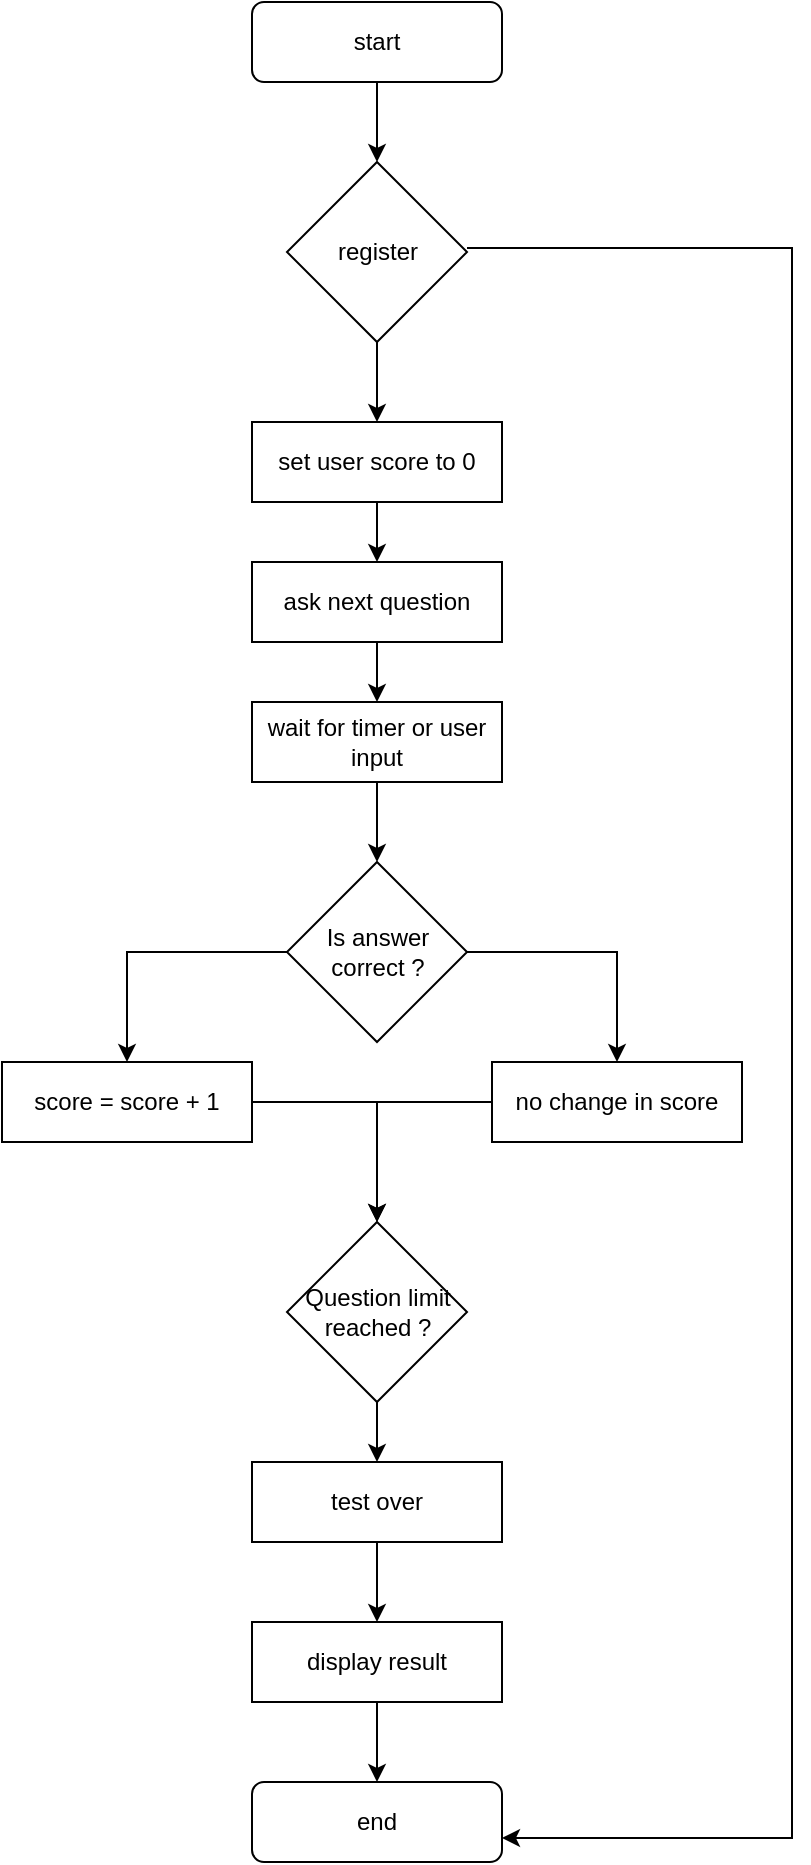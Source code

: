 <mxfile version="23.1.6" type="github">
  <diagram name="Page-1" id="L1qLL6f-FjG3s0UHHl-l">
    <mxGraphModel dx="1176" dy="474" grid="1" gridSize="10" guides="1" tooltips="1" connect="1" arrows="1" fold="1" page="1" pageScale="1" pageWidth="850" pageHeight="1100" math="0" shadow="0">
      <root>
        <mxCell id="0" />
        <mxCell id="1" parent="0" />
        <mxCell id="DjLfRaHo2GxReYmV7saF-5" value="" style="edgeStyle=orthogonalEdgeStyle;rounded=0;orthogonalLoop=1;jettySize=auto;html=1;" edge="1" parent="1" source="DjLfRaHo2GxReYmV7saF-1" target="DjLfRaHo2GxReYmV7saF-4">
          <mxGeometry relative="1" as="geometry" />
        </mxCell>
        <mxCell id="DjLfRaHo2GxReYmV7saF-1" value="start" style="rounded=1;whiteSpace=wrap;html=1;" vertex="1" parent="1">
          <mxGeometry x="360" y="30" width="125" height="40" as="geometry" />
        </mxCell>
        <mxCell id="DjLfRaHo2GxReYmV7saF-11" value="" style="edgeStyle=orthogonalEdgeStyle;rounded=0;orthogonalLoop=1;jettySize=auto;html=1;" edge="1" parent="1" source="DjLfRaHo2GxReYmV7saF-3" target="DjLfRaHo2GxReYmV7saF-8">
          <mxGeometry relative="1" as="geometry" />
        </mxCell>
        <mxCell id="DjLfRaHo2GxReYmV7saF-3" value="set user score to 0" style="rounded=0;whiteSpace=wrap;html=1;" vertex="1" parent="1">
          <mxGeometry x="360" y="240" width="125" height="40" as="geometry" />
        </mxCell>
        <mxCell id="DjLfRaHo2GxReYmV7saF-6" value="" style="edgeStyle=orthogonalEdgeStyle;rounded=0;orthogonalLoop=1;jettySize=auto;html=1;" edge="1" parent="1" source="DjLfRaHo2GxReYmV7saF-4" target="DjLfRaHo2GxReYmV7saF-3">
          <mxGeometry relative="1" as="geometry" />
        </mxCell>
        <mxCell id="DjLfRaHo2GxReYmV7saF-34" style="edgeStyle=orthogonalEdgeStyle;rounded=0;orthogonalLoop=1;jettySize=auto;html=1;entryX=1;entryY=0.75;entryDx=0;entryDy=0;" edge="1" parent="1">
          <mxGeometry relative="1" as="geometry">
            <mxPoint x="467.5" y="153" as="sourcePoint" />
            <mxPoint x="485" y="948" as="targetPoint" />
            <Array as="points">
              <mxPoint x="630" y="153" />
              <mxPoint x="630" y="948" />
            </Array>
          </mxGeometry>
        </mxCell>
        <mxCell id="DjLfRaHo2GxReYmV7saF-4" value="register" style="rhombus;whiteSpace=wrap;html=1;" vertex="1" parent="1">
          <mxGeometry x="377.5" y="110" width="90" height="90" as="geometry" />
        </mxCell>
        <mxCell id="DjLfRaHo2GxReYmV7saF-15" value="" style="edgeStyle=orthogonalEdgeStyle;rounded=0;orthogonalLoop=1;jettySize=auto;html=1;" edge="1" parent="1" source="DjLfRaHo2GxReYmV7saF-7" target="DjLfRaHo2GxReYmV7saF-14">
          <mxGeometry relative="1" as="geometry" />
        </mxCell>
        <mxCell id="DjLfRaHo2GxReYmV7saF-7" value="wait for timer or user input" style="rounded=0;whiteSpace=wrap;html=1;" vertex="1" parent="1">
          <mxGeometry x="360" y="380" width="125" height="40" as="geometry" />
        </mxCell>
        <mxCell id="DjLfRaHo2GxReYmV7saF-13" value="" style="edgeStyle=orthogonalEdgeStyle;rounded=0;orthogonalLoop=1;jettySize=auto;html=1;" edge="1" parent="1" source="DjLfRaHo2GxReYmV7saF-8" target="DjLfRaHo2GxReYmV7saF-7">
          <mxGeometry relative="1" as="geometry" />
        </mxCell>
        <mxCell id="DjLfRaHo2GxReYmV7saF-8" value="ask next question" style="rounded=0;whiteSpace=wrap;html=1;" vertex="1" parent="1">
          <mxGeometry x="360" y="310" width="125" height="40" as="geometry" />
        </mxCell>
        <mxCell id="DjLfRaHo2GxReYmV7saF-23" style="edgeStyle=orthogonalEdgeStyle;rounded=0;orthogonalLoop=1;jettySize=auto;html=1;entryX=0.5;entryY=0;entryDx=0;entryDy=0;" edge="1" parent="1" source="DjLfRaHo2GxReYmV7saF-14" target="DjLfRaHo2GxReYmV7saF-17">
          <mxGeometry relative="1" as="geometry" />
        </mxCell>
        <mxCell id="DjLfRaHo2GxReYmV7saF-24" style="edgeStyle=orthogonalEdgeStyle;rounded=0;orthogonalLoop=1;jettySize=auto;html=1;entryX=0.5;entryY=0;entryDx=0;entryDy=0;" edge="1" parent="1" source="DjLfRaHo2GxReYmV7saF-14" target="DjLfRaHo2GxReYmV7saF-16">
          <mxGeometry relative="1" as="geometry" />
        </mxCell>
        <mxCell id="DjLfRaHo2GxReYmV7saF-14" value="Is answer&lt;br&gt;correct ?" style="rhombus;whiteSpace=wrap;html=1;" vertex="1" parent="1">
          <mxGeometry x="377.5" y="460" width="90" height="90" as="geometry" />
        </mxCell>
        <mxCell id="DjLfRaHo2GxReYmV7saF-28" style="edgeStyle=orthogonalEdgeStyle;rounded=0;orthogonalLoop=1;jettySize=auto;html=1;entryX=0.5;entryY=0;entryDx=0;entryDy=0;" edge="1" parent="1" source="DjLfRaHo2GxReYmV7saF-16" target="DjLfRaHo2GxReYmV7saF-18">
          <mxGeometry relative="1" as="geometry" />
        </mxCell>
        <mxCell id="DjLfRaHo2GxReYmV7saF-16" value="no change in score" style="rounded=0;whiteSpace=wrap;html=1;" vertex="1" parent="1">
          <mxGeometry x="480" y="560" width="125" height="40" as="geometry" />
        </mxCell>
        <mxCell id="DjLfRaHo2GxReYmV7saF-26" style="edgeStyle=orthogonalEdgeStyle;rounded=0;orthogonalLoop=1;jettySize=auto;html=1;entryX=0.5;entryY=0;entryDx=0;entryDy=0;" edge="1" parent="1" source="DjLfRaHo2GxReYmV7saF-17" target="DjLfRaHo2GxReYmV7saF-18">
          <mxGeometry relative="1" as="geometry" />
        </mxCell>
        <mxCell id="DjLfRaHo2GxReYmV7saF-17" value="score = score + 1" style="rounded=0;whiteSpace=wrap;html=1;" vertex="1" parent="1">
          <mxGeometry x="235" y="560" width="125" height="40" as="geometry" />
        </mxCell>
        <mxCell id="DjLfRaHo2GxReYmV7saF-30" style="edgeStyle=orthogonalEdgeStyle;rounded=0;orthogonalLoop=1;jettySize=auto;html=1;entryX=0.5;entryY=0;entryDx=0;entryDy=0;" edge="1" parent="1" source="DjLfRaHo2GxReYmV7saF-18" target="DjLfRaHo2GxReYmV7saF-19">
          <mxGeometry relative="1" as="geometry" />
        </mxCell>
        <mxCell id="DjLfRaHo2GxReYmV7saF-18" value="Question limit reached ?" style="rhombus;whiteSpace=wrap;html=1;" vertex="1" parent="1">
          <mxGeometry x="377.5" y="640" width="90" height="90" as="geometry" />
        </mxCell>
        <mxCell id="DjLfRaHo2GxReYmV7saF-31" value="" style="edgeStyle=orthogonalEdgeStyle;rounded=0;orthogonalLoop=1;jettySize=auto;html=1;" edge="1" parent="1" source="DjLfRaHo2GxReYmV7saF-19" target="DjLfRaHo2GxReYmV7saF-20">
          <mxGeometry relative="1" as="geometry" />
        </mxCell>
        <mxCell id="DjLfRaHo2GxReYmV7saF-19" value="test over" style="rounded=0;whiteSpace=wrap;html=1;" vertex="1" parent="1">
          <mxGeometry x="360" y="760" width="125" height="40" as="geometry" />
        </mxCell>
        <mxCell id="DjLfRaHo2GxReYmV7saF-32" value="" style="edgeStyle=orthogonalEdgeStyle;rounded=0;orthogonalLoop=1;jettySize=auto;html=1;" edge="1" parent="1" source="DjLfRaHo2GxReYmV7saF-20" target="DjLfRaHo2GxReYmV7saF-21">
          <mxGeometry relative="1" as="geometry" />
        </mxCell>
        <mxCell id="DjLfRaHo2GxReYmV7saF-20" value="display result" style="rounded=0;whiteSpace=wrap;html=1;" vertex="1" parent="1">
          <mxGeometry x="360" y="840" width="125" height="40" as="geometry" />
        </mxCell>
        <mxCell id="DjLfRaHo2GxReYmV7saF-21" value="end" style="rounded=1;whiteSpace=wrap;html=1;" vertex="1" parent="1">
          <mxGeometry x="360" y="920" width="125" height="40" as="geometry" />
        </mxCell>
      </root>
    </mxGraphModel>
  </diagram>
</mxfile>
